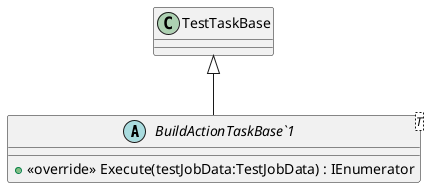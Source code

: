 @startuml
abstract class "BuildActionTaskBase`1"<T> {
    + <<override>> Execute(testJobData:TestJobData) : IEnumerator
}
TestTaskBase <|-- "BuildActionTaskBase`1"
@enduml
